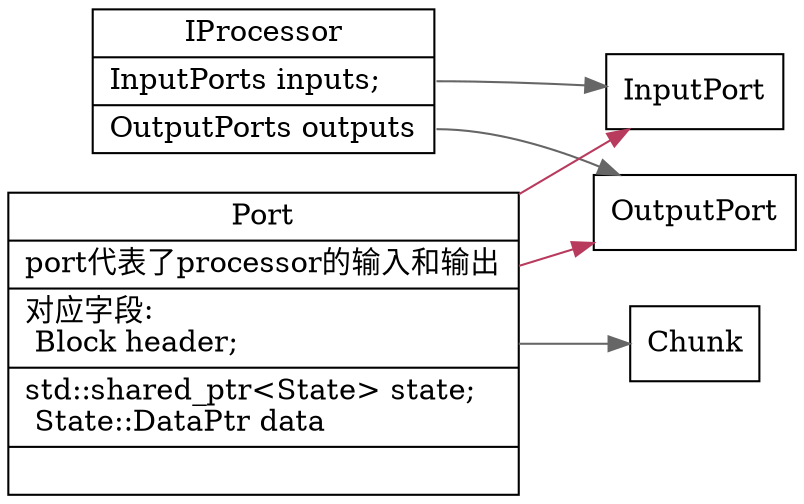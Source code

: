 digraph iprocessor {
  node[shape=box];
  edge[color=gray40];
  newrank=true;
  rankdir=LR;
  IProcessor[
    shape="record";
    label="{{
      IProcessor|
      <InputPort> InputPorts inputs;\l|
      <OutputPort> OutputPorts outputs\l
    }}";
  ];
  Port[
    shape="record";
    label="{{
      Port|
      port代表了processor的输入和输出\l|
      对应字段:\l
      Block header;\l|
      std::shared_ptr\<State\> state;\l
      State::DataPtr data\l|
    }}";
  ];
  Port:DataPtr -> Chunk;
  Port -> {
    InputPort;
    OutputPort;
  }[color="#b83b5e"]

  IProcessor:InputPort -> InputPort;
  IProcessor:OutputPort -> OutputPort;
}
